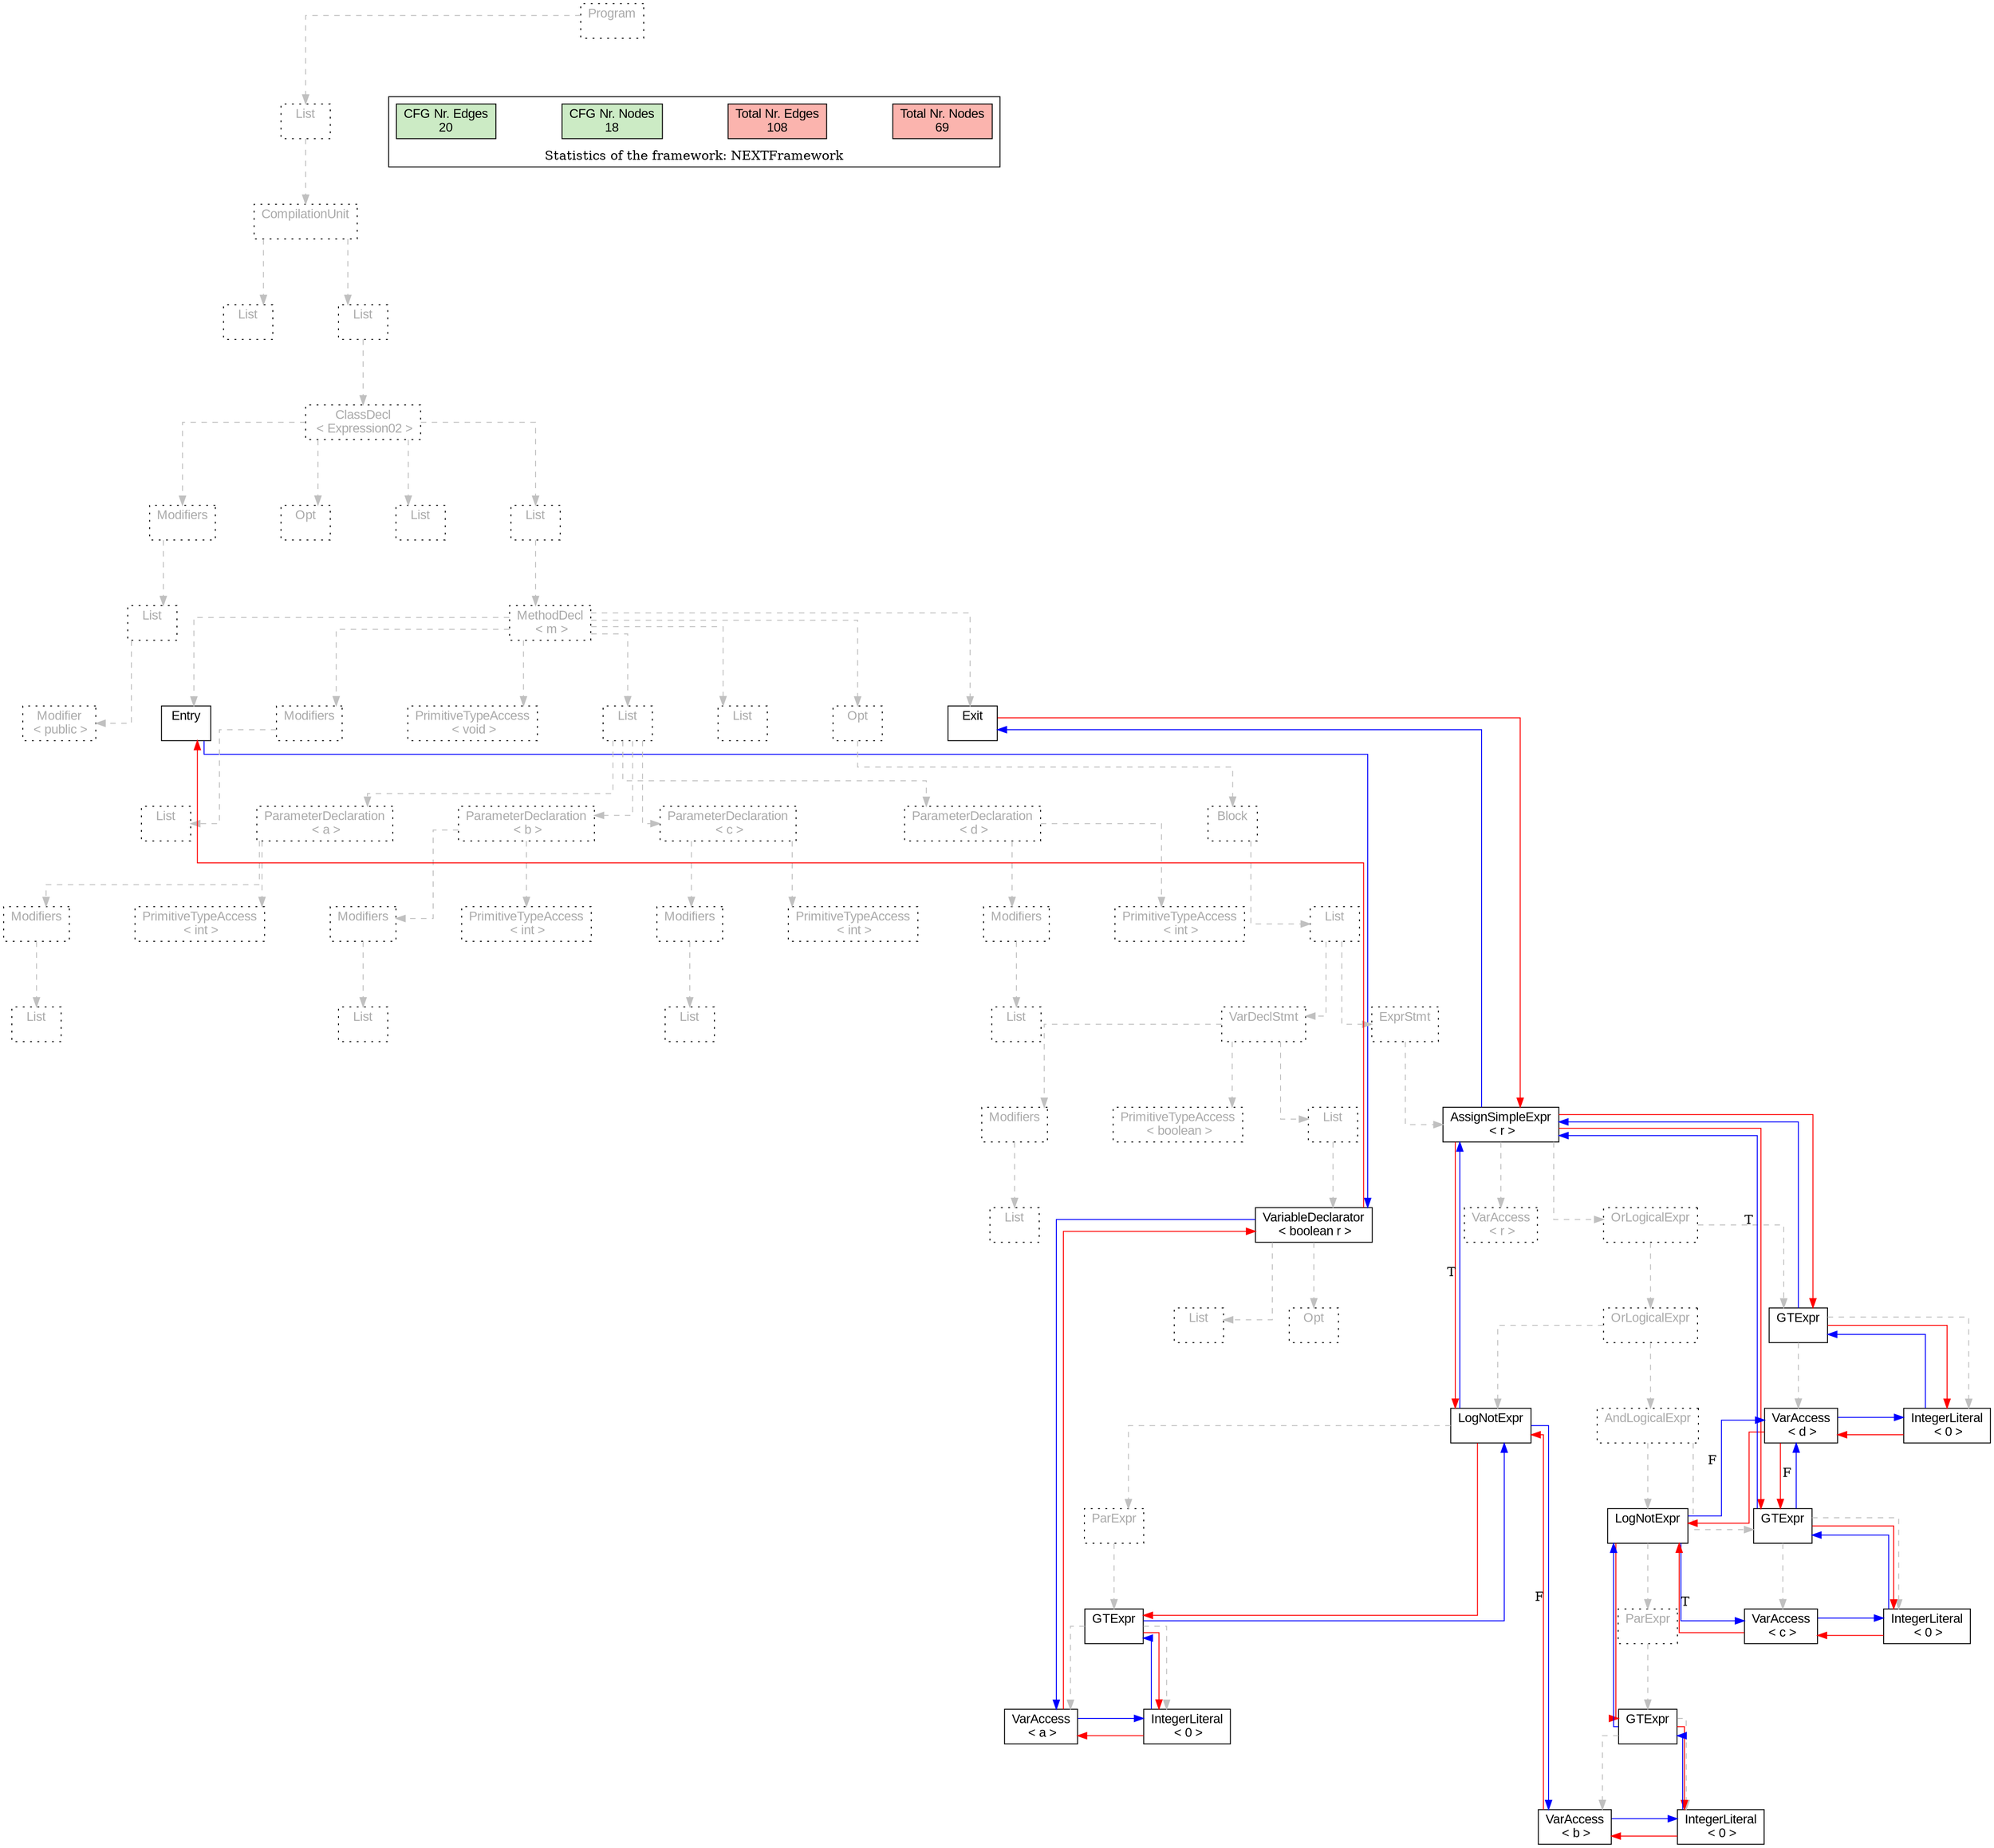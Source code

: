 digraph G {
graph [splines=ortho, nodesep="1", ranksep="1"]
node [shape=rect, fontname=Arial];
{ rank = same; "Program[0]"}
{ rank = same; "List[1]"}
{ rank = same; "CompilationUnit[2]"}
{ rank = same; "List[3]"; "List[4]"}
{ rank = same; "ClassDecl[5]"}
{ rank = same; "Modifiers[6]"; "Opt[9]"; "List[10]"; "List[11]"}
{ rank = same; "List[7]"; "MethodDecl[12]"}
{ rank = same; "Modifier[8]"; "Entry[13]"; "Modifiers[14]"; "PrimitiveTypeAccess[16]"; "List[17]"; "List[34]"; "Opt[35]"; "Exit[36]"}
{ rank = same; "List[15]"; "ParameterDeclaration[18]"; "ParameterDeclaration[22]"; "ParameterDeclaration[26]"; "ParameterDeclaration[30]"; "Block[36]"}
{ rank = same; "Modifiers[19]"; "PrimitiveTypeAccess[21]"; "Modifiers[23]"; "PrimitiveTypeAccess[25]"; "Modifiers[27]"; "PrimitiveTypeAccess[29]"; "Modifiers[31]"; "PrimitiveTypeAccess[33]"; "List[37]"}
{ rank = same; "List[20]"; "List[24]"; "List[28]"; "List[32]"; "VarDeclStmt[38]"; "ExprStmt[46]"}
{ rank = same; "Modifiers[39]"; "PrimitiveTypeAccess[41]"; "List[42]"; "AssignSimpleExpr[47]"}
{ rank = same; "List[40]"; "VariableDeclarator[43]"; "VarAccess[48]"; "OrLogicalExpr[49]"}
{ rank = same; "List[44]"; "Opt[45]"; "OrLogicalExpr[50]"; "GTExpr[65]"}
{ rank = same; "LogNotExpr[51]"; "AndLogicalExpr[56]"; "VarAccess[66]"; "IntegerLiteral[67]"}
{ rank = same; "ParExpr[52]"; "LogNotExpr[57]"; "GTExpr[62]"}
{ rank = same; "GTExpr[53]"; "ParExpr[58]"; "VarAccess[63]"; "IntegerLiteral[64]"}
{ rank = same; "VarAccess[54]"; "IntegerLiteral[55]"; "GTExpr[59]"}
{ rank = same; "VarAccess[60]"; "IntegerLiteral[61]"}
"Program[0]" [label="Program\n ", style= dotted   fillcolor="#eeeeee" fontcolor="#aaaaaa"  ]
"List[1]" [label="List\n ", style= dotted   fillcolor="#eeeeee" fontcolor="#aaaaaa"  ]
"CompilationUnit[2]" [label="CompilationUnit\n ", style= dotted   fillcolor="#eeeeee" fontcolor="#aaaaaa"  ]
"List[3]" [label="List\n ", style= dotted   fillcolor="#eeeeee" fontcolor="#aaaaaa"  ]
"List[4]" [label="List\n ", style= dotted   fillcolor="#eeeeee" fontcolor="#aaaaaa"  ]
"ClassDecl[5]" [label="ClassDecl\n < Expression02 >", style= dotted   fillcolor="#eeeeee" fontcolor="#aaaaaa"  ]
"Modifiers[6]" [label="Modifiers\n ", style= dotted   fillcolor="#eeeeee" fontcolor="#aaaaaa"  ]
"List[7]" [label="List\n ", style= dotted   fillcolor="#eeeeee" fontcolor="#aaaaaa"  ]
"Modifier[8]" [label="Modifier\n < public >", style= dotted   fillcolor="#eeeeee" fontcolor="#aaaaaa"  ]
"Opt[9]" [label="Opt\n ", style= dotted   fillcolor="#eeeeee" fontcolor="#aaaaaa"  ]
"List[10]" [label="List\n ", style= dotted   fillcolor="#eeeeee" fontcolor="#aaaaaa"  ]
"List[11]" [label="List\n ", style= dotted   fillcolor="#eeeeee" fontcolor="#aaaaaa"  ]
"MethodDecl[12]" [label="MethodDecl\n < m >", style= dotted   fillcolor="#eeeeee" fontcolor="#aaaaaa"  ]
"Entry[13]" [label="Entry\n ", fillcolor=white   style=filled  ]
"Modifiers[14]" [label="Modifiers\n ", style= dotted   fillcolor="#eeeeee" fontcolor="#aaaaaa"  ]
"List[15]" [label="List\n ", style= dotted   fillcolor="#eeeeee" fontcolor="#aaaaaa"  ]
"PrimitiveTypeAccess[16]" [label="PrimitiveTypeAccess\n < void >", style= dotted   fillcolor="#eeeeee" fontcolor="#aaaaaa"  ]
"List[17]" [label="List\n ", style= dotted   fillcolor="#eeeeee" fontcolor="#aaaaaa"  ]
"ParameterDeclaration[18]" [label="ParameterDeclaration\n < a >", style= dotted   fillcolor="#eeeeee" fontcolor="#aaaaaa"  ]
"Modifiers[19]" [label="Modifiers\n ", style= dotted   fillcolor="#eeeeee" fontcolor="#aaaaaa"  ]
"List[20]" [label="List\n ", style= dotted   fillcolor="#eeeeee" fontcolor="#aaaaaa"  ]
"PrimitiveTypeAccess[21]" [label="PrimitiveTypeAccess\n < int >", style= dotted   fillcolor="#eeeeee" fontcolor="#aaaaaa"  ]
"ParameterDeclaration[22]" [label="ParameterDeclaration\n < b >", style= dotted   fillcolor="#eeeeee" fontcolor="#aaaaaa"  ]
"Modifiers[23]" [label="Modifiers\n ", style= dotted   fillcolor="#eeeeee" fontcolor="#aaaaaa"  ]
"List[24]" [label="List\n ", style= dotted   fillcolor="#eeeeee" fontcolor="#aaaaaa"  ]
"PrimitiveTypeAccess[25]" [label="PrimitiveTypeAccess\n < int >", style= dotted   fillcolor="#eeeeee" fontcolor="#aaaaaa"  ]
"ParameterDeclaration[26]" [label="ParameterDeclaration\n < c >", style= dotted   fillcolor="#eeeeee" fontcolor="#aaaaaa"  ]
"Modifiers[27]" [label="Modifiers\n ", style= dotted   fillcolor="#eeeeee" fontcolor="#aaaaaa"  ]
"List[28]" [label="List\n ", style= dotted   fillcolor="#eeeeee" fontcolor="#aaaaaa"  ]
"PrimitiveTypeAccess[29]" [label="PrimitiveTypeAccess\n < int >", style= dotted   fillcolor="#eeeeee" fontcolor="#aaaaaa"  ]
"ParameterDeclaration[30]" [label="ParameterDeclaration\n < d >", style= dotted   fillcolor="#eeeeee" fontcolor="#aaaaaa"  ]
"Modifiers[31]" [label="Modifiers\n ", style= dotted   fillcolor="#eeeeee" fontcolor="#aaaaaa"  ]
"List[32]" [label="List\n ", style= dotted   fillcolor="#eeeeee" fontcolor="#aaaaaa"  ]
"PrimitiveTypeAccess[33]" [label="PrimitiveTypeAccess\n < int >", style= dotted   fillcolor="#eeeeee" fontcolor="#aaaaaa"  ]
"List[34]" [label="List\n ", style= dotted   fillcolor="#eeeeee" fontcolor="#aaaaaa"  ]
"Opt[35]" [label="Opt\n ", style= dotted   fillcolor="#eeeeee" fontcolor="#aaaaaa"  ]
"Block[36]" [label="Block\n ", style= dotted   fillcolor="#eeeeee" fontcolor="#aaaaaa"  ]
"List[37]" [label="List\n ", style= dotted   fillcolor="#eeeeee" fontcolor="#aaaaaa"  ]
"VarDeclStmt[38]" [label="VarDeclStmt\n ", style= dotted   fillcolor="#eeeeee" fontcolor="#aaaaaa"  ]
"Modifiers[39]" [label="Modifiers\n ", style= dotted   fillcolor="#eeeeee" fontcolor="#aaaaaa"  ]
"List[40]" [label="List\n ", style= dotted   fillcolor="#eeeeee" fontcolor="#aaaaaa"  ]
"PrimitiveTypeAccess[41]" [label="PrimitiveTypeAccess\n < boolean >", style= dotted   fillcolor="#eeeeee" fontcolor="#aaaaaa"  ]
"List[42]" [label="List\n ", style= dotted   fillcolor="#eeeeee" fontcolor="#aaaaaa"  ]
"VariableDeclarator[43]" [label="VariableDeclarator\n < boolean r >", fillcolor=white   style=filled  ]
"List[44]" [label="List\n ", style= dotted   fillcolor="#eeeeee" fontcolor="#aaaaaa"  ]
"Opt[45]" [label="Opt\n ", style= dotted   fillcolor="#eeeeee" fontcolor="#aaaaaa"  ]
"ExprStmt[46]" [label="ExprStmt\n ", style= dotted   fillcolor="#eeeeee" fontcolor="#aaaaaa"  ]
"AssignSimpleExpr[47]" [label="AssignSimpleExpr\n < r >", fillcolor=white   style=filled  ]
"VarAccess[48]" [label="VarAccess\n < r >", style= dotted   fillcolor="#eeeeee" fontcolor="#aaaaaa"  ]
"OrLogicalExpr[49]" [label="OrLogicalExpr\n ", style= dotted   fillcolor="#eeeeee" fontcolor="#aaaaaa"  ]
"OrLogicalExpr[50]" [label="OrLogicalExpr\n ", style= dotted   fillcolor="#eeeeee" fontcolor="#aaaaaa"  ]
"LogNotExpr[51]" [label="LogNotExpr\n ", fillcolor=white   style=filled  ]
"ParExpr[52]" [label="ParExpr\n ", style= dotted   fillcolor="#eeeeee" fontcolor="#aaaaaa"  ]
"GTExpr[53]" [label="GTExpr\n ", fillcolor=white   style=filled  ]
"VarAccess[54]" [label="VarAccess\n < a >", fillcolor=white   style=filled  ]
"IntegerLiteral[55]" [label="IntegerLiteral\n < 0 >", fillcolor=white   style=filled  ]
"AndLogicalExpr[56]" [label="AndLogicalExpr\n ", style= dotted   fillcolor="#eeeeee" fontcolor="#aaaaaa"  ]
"LogNotExpr[57]" [label="LogNotExpr\n ", fillcolor=white   style=filled  ]
"ParExpr[58]" [label="ParExpr\n ", style= dotted   fillcolor="#eeeeee" fontcolor="#aaaaaa"  ]
"GTExpr[59]" [label="GTExpr\n ", fillcolor=white   style=filled  ]
"VarAccess[60]" [label="VarAccess\n < b >", fillcolor=white   style=filled  ]
"IntegerLiteral[61]" [label="IntegerLiteral\n < 0 >", fillcolor=white   style=filled  ]
"GTExpr[62]" [label="GTExpr\n ", fillcolor=white   style=filled  ]
"VarAccess[63]" [label="VarAccess\n < c >", fillcolor=white   style=filled  ]
"IntegerLiteral[64]" [label="IntegerLiteral\n < 0 >", fillcolor=white   style=filled  ]
"GTExpr[65]" [label="GTExpr\n ", fillcolor=white   style=filled  ]
"VarAccess[66]" [label="VarAccess\n < d >", fillcolor=white   style=filled  ]
"IntegerLiteral[67]" [label="IntegerLiteral\n < 0 >", fillcolor=white   style=filled  ]
"Exit[36]" [label="Exit\n ", fillcolor=white   style=filled  ]
"CompilationUnit[2]" -> "List[3]" [style=dashed, color=gray]
"List[7]" -> "Modifier[8]" [style=dashed, color=gray]
"Modifiers[6]" -> "List[7]" [style=dashed, color=gray]
"ClassDecl[5]" -> "Modifiers[6]" [style=dashed, color=gray]
"ClassDecl[5]" -> "Opt[9]" [style=dashed, color=gray]
"ClassDecl[5]" -> "List[10]" [style=dashed, color=gray]
"MethodDecl[12]" -> "Entry[13]" [style=dashed, color=gray]
"Modifiers[14]" -> "List[15]" [style=dashed, color=gray]
"MethodDecl[12]" -> "Modifiers[14]" [style=dashed, color=gray]
"MethodDecl[12]" -> "PrimitiveTypeAccess[16]" [style=dashed, color=gray]
"Modifiers[19]" -> "List[20]" [style=dashed, color=gray]
"ParameterDeclaration[18]" -> "Modifiers[19]" [style=dashed, color=gray]
"ParameterDeclaration[18]" -> "PrimitiveTypeAccess[21]" [style=dashed, color=gray]
"List[17]" -> "ParameterDeclaration[18]" [style=dashed, color=gray]
"Modifiers[23]" -> "List[24]" [style=dashed, color=gray]
"ParameterDeclaration[22]" -> "Modifiers[23]" [style=dashed, color=gray]
"ParameterDeclaration[22]" -> "PrimitiveTypeAccess[25]" [style=dashed, color=gray]
"List[17]" -> "ParameterDeclaration[22]" [style=dashed, color=gray]
"Modifiers[27]" -> "List[28]" [style=dashed, color=gray]
"ParameterDeclaration[26]" -> "Modifiers[27]" [style=dashed, color=gray]
"ParameterDeclaration[26]" -> "PrimitiveTypeAccess[29]" [style=dashed, color=gray]
"List[17]" -> "ParameterDeclaration[26]" [style=dashed, color=gray]
"Modifiers[31]" -> "List[32]" [style=dashed, color=gray]
"ParameterDeclaration[30]" -> "Modifiers[31]" [style=dashed, color=gray]
"ParameterDeclaration[30]" -> "PrimitiveTypeAccess[33]" [style=dashed, color=gray]
"List[17]" -> "ParameterDeclaration[30]" [style=dashed, color=gray]
"MethodDecl[12]" -> "List[17]" [style=dashed, color=gray]
"MethodDecl[12]" -> "List[34]" [style=dashed, color=gray]
"Modifiers[39]" -> "List[40]" [style=dashed, color=gray]
"VarDeclStmt[38]" -> "Modifiers[39]" [style=dashed, color=gray]
"VarDeclStmt[38]" -> "PrimitiveTypeAccess[41]" [style=dashed, color=gray]
"VariableDeclarator[43]" -> "List[44]" [style=dashed, color=gray]
"VariableDeclarator[43]" -> "Opt[45]" [style=dashed, color=gray]
"List[42]" -> "VariableDeclarator[43]" [style=dashed, color=gray]
"VarDeclStmt[38]" -> "List[42]" [style=dashed, color=gray]
"List[37]" -> "VarDeclStmt[38]" [style=dashed, color=gray]
"AssignSimpleExpr[47]" -> "VarAccess[48]" [style=dashed, color=gray]
"GTExpr[53]" -> "VarAccess[54]" [style=dashed, color=gray]
"GTExpr[53]" -> "IntegerLiteral[55]" [style=dashed, color=gray]
"ParExpr[52]" -> "GTExpr[53]" [style=dashed, color=gray]
"LogNotExpr[51]" -> "ParExpr[52]" [style=dashed, color=gray]
"OrLogicalExpr[50]" -> "LogNotExpr[51]" [style=dashed, color=gray]
"GTExpr[59]" -> "VarAccess[60]" [style=dashed, color=gray]
"GTExpr[59]" -> "IntegerLiteral[61]" [style=dashed, color=gray]
"ParExpr[58]" -> "GTExpr[59]" [style=dashed, color=gray]
"LogNotExpr[57]" -> "ParExpr[58]" [style=dashed, color=gray]
"AndLogicalExpr[56]" -> "LogNotExpr[57]" [style=dashed, color=gray]
"GTExpr[62]" -> "VarAccess[63]" [style=dashed, color=gray]
"GTExpr[62]" -> "IntegerLiteral[64]" [style=dashed, color=gray]
"AndLogicalExpr[56]" -> "GTExpr[62]" [style=dashed, color=gray]
"OrLogicalExpr[50]" -> "AndLogicalExpr[56]" [style=dashed, color=gray]
"OrLogicalExpr[49]" -> "OrLogicalExpr[50]" [style=dashed, color=gray]
"GTExpr[65]" -> "VarAccess[66]" [style=dashed, color=gray]
"GTExpr[65]" -> "IntegerLiteral[67]" [style=dashed, color=gray]
"OrLogicalExpr[49]" -> "GTExpr[65]" [style=dashed, color=gray]
"AssignSimpleExpr[47]" -> "OrLogicalExpr[49]" [style=dashed, color=gray]
"ExprStmt[46]" -> "AssignSimpleExpr[47]" [style=dashed, color=gray]
"List[37]" -> "ExprStmt[46]" [style=dashed, color=gray]
"Block[36]" -> "List[37]" [style=dashed, color=gray]
"Opt[35]" -> "Block[36]" [style=dashed, color=gray]
"MethodDecl[12]" -> "Opt[35]" [style=dashed, color=gray]
"MethodDecl[12]" -> "Exit[36]" [style=dashed, color=gray]
"List[11]" -> "MethodDecl[12]" [style=dashed, color=gray]
"ClassDecl[5]" -> "List[11]" [style=dashed, color=gray]
"List[4]" -> "ClassDecl[5]" [style=dashed, color=gray]
"CompilationUnit[2]" -> "List[4]" [style=dashed, color=gray]
"List[1]" -> "CompilationUnit[2]" [style=dashed, color=gray]
"Program[0]" -> "List[1]" [style=dashed, color=gray]
"Exit[36]" -> "AssignSimpleExpr[47]" [color=red, constraint=false]
"AssignSimpleExpr[47]" -> "Exit[36]" [color=blue, constraint=false, xlabel=" "] 
"AssignSimpleExpr[47]" -> "LogNotExpr[51]" [color=red, constraint=false]
"AssignSimpleExpr[47]" -> "GTExpr[62]" [color=red, constraint=false]
"AssignSimpleExpr[47]" -> "GTExpr[65]" [color=red, constraint=false]
"GTExpr[65]" -> "AssignSimpleExpr[47]" [color=blue, constraint=false, xlabel=" "] 
"GTExpr[65]" -> "IntegerLiteral[67]" [color=red, constraint=false]
"IntegerLiteral[67]" -> "GTExpr[65]" [color=blue, constraint=false, xlabel=" "] 
"IntegerLiteral[67]" -> "VarAccess[66]" [color=red, constraint=false]
"VarAccess[66]" -> "IntegerLiteral[67]" [color=blue, constraint=false, xlabel=" "] 
"VarAccess[66]" -> "LogNotExpr[57]" [color=red, constraint=false]
"VarAccess[66]" -> "GTExpr[62]" [color=red, constraint=false]
"GTExpr[62]" -> "AssignSimpleExpr[47]" [color=blue, constraint=false, xlabel="T "] 
"GTExpr[62]" -> "VarAccess[66]" [color=blue, constraint=false, xlabel="F "] 
"GTExpr[62]" -> "IntegerLiteral[64]" [color=red, constraint=false]
"IntegerLiteral[64]" -> "GTExpr[62]" [color=blue, constraint=false, xlabel=" "] 
"IntegerLiteral[64]" -> "VarAccess[63]" [color=red, constraint=false]
"VarAccess[63]" -> "IntegerLiteral[64]" [color=blue, constraint=false, xlabel=" "] 
"VarAccess[63]" -> "LogNotExpr[57]" [color=red, constraint=false]
"LogNotExpr[57]" -> "VarAccess[63]" [color=blue, constraint=false, xlabel="T "] 
"LogNotExpr[57]" -> "VarAccess[66]" [color=blue, constraint=false, xlabel="F "] 
"LogNotExpr[57]" -> "GTExpr[59]" [color=red, constraint=false]
"GTExpr[59]" -> "LogNotExpr[57]" [color=blue, constraint=false, xlabel=" "] 
"GTExpr[59]" -> "IntegerLiteral[61]" [color=red, constraint=false]
"IntegerLiteral[61]" -> "GTExpr[59]" [color=blue, constraint=false, xlabel=" "] 
"IntegerLiteral[61]" -> "VarAccess[60]" [color=red, constraint=false]
"VarAccess[60]" -> "IntegerLiteral[61]" [color=blue, constraint=false, xlabel=" "] 
"VarAccess[60]" -> "LogNotExpr[51]" [color=red, constraint=false]
"LogNotExpr[51]" -> "AssignSimpleExpr[47]" [color=blue, constraint=false, xlabel="T "] 
"LogNotExpr[51]" -> "VarAccess[60]" [color=blue, constraint=false, xlabel="F "] 
"LogNotExpr[51]" -> "GTExpr[53]" [color=red, constraint=false]
"GTExpr[53]" -> "LogNotExpr[51]" [color=blue, constraint=false, xlabel=" "] 
"GTExpr[53]" -> "IntegerLiteral[55]" [color=red, constraint=false]
"IntegerLiteral[55]" -> "GTExpr[53]" [color=blue, constraint=false, xlabel=" "] 
"IntegerLiteral[55]" -> "VarAccess[54]" [color=red, constraint=false]
"VarAccess[54]" -> "IntegerLiteral[55]" [color=blue, constraint=false, xlabel=" "] 
"VarAccess[54]" -> "VariableDeclarator[43]" [color=red, constraint=false]
"VariableDeclarator[43]" -> "VarAccess[54]" [color=blue, constraint=false, xlabel=" "] 
"VariableDeclarator[43]" -> "Entry[13]" [color=red, constraint=false]
"Entry[13]" -> "VariableDeclarator[43]" [color=blue, constraint=false, xlabel=" "] 
"List[3]" -> "List[4]" [style=invis]
"Modifiers[6]" -> "Opt[9]" -> "List[10]" -> "List[11]" [style=invis]
"Entry[13]" -> "Modifiers[14]" -> "PrimitiveTypeAccess[16]" -> "List[17]" -> "List[34]" -> "Opt[35]" -> "Exit[36]" [style=invis]
"ParameterDeclaration[18]" -> "ParameterDeclaration[22]" -> "ParameterDeclaration[26]" -> "ParameterDeclaration[30]" [style=invis]
"Modifiers[19]" -> "PrimitiveTypeAccess[21]" [style=invis]
"Modifiers[23]" -> "PrimitiveTypeAccess[25]" [style=invis]
"Modifiers[27]" -> "PrimitiveTypeAccess[29]" [style=invis]
"Modifiers[31]" -> "PrimitiveTypeAccess[33]" [style=invis]
"VarDeclStmt[38]" -> "ExprStmt[46]" [style=invis]
"Modifiers[39]" -> "PrimitiveTypeAccess[41]" -> "List[42]" [style=invis]
"List[44]" -> "Opt[45]" [style=invis]
"VarAccess[48]" -> "OrLogicalExpr[49]" [style=invis]
"OrLogicalExpr[50]" -> "GTExpr[65]" [style=invis]
"LogNotExpr[51]" -> "AndLogicalExpr[56]" [style=invis]
"VarAccess[54]" -> "IntegerLiteral[55]" [style=invis]
"LogNotExpr[57]" -> "GTExpr[62]" [style=invis]
"VarAccess[60]" -> "IntegerLiteral[61]" [style=invis]
"VarAccess[63]" -> "IntegerLiteral[64]" [style=invis]
"VarAccess[66]" -> "IntegerLiteral[67]" [style=invis]

subgraph cluster_legend {
{node [style=filled, fillcolor=1, colorscheme="pastel13"]
Nodes [label="Total Nr. Nodes
69", fillcolor=1]
Edges [label="Total Nr. Edges
108", fillcolor=1]
NodesCFG [label="CFG Nr. Nodes
18", fillcolor=3]
EdgesCFG [label="CFG Nr. Edges
20", fillcolor=3]
Nodes-> "Program[0]" -> NodesCFG  [style="invis"]
Edges -> "Program[0]" ->EdgesCFG [style="invis"]}
label = "Statistics of the framework: NEXTFramework"
style="solid"
ranksep=0.05
nodesep=0.01
labelloc = b
len=2
}}